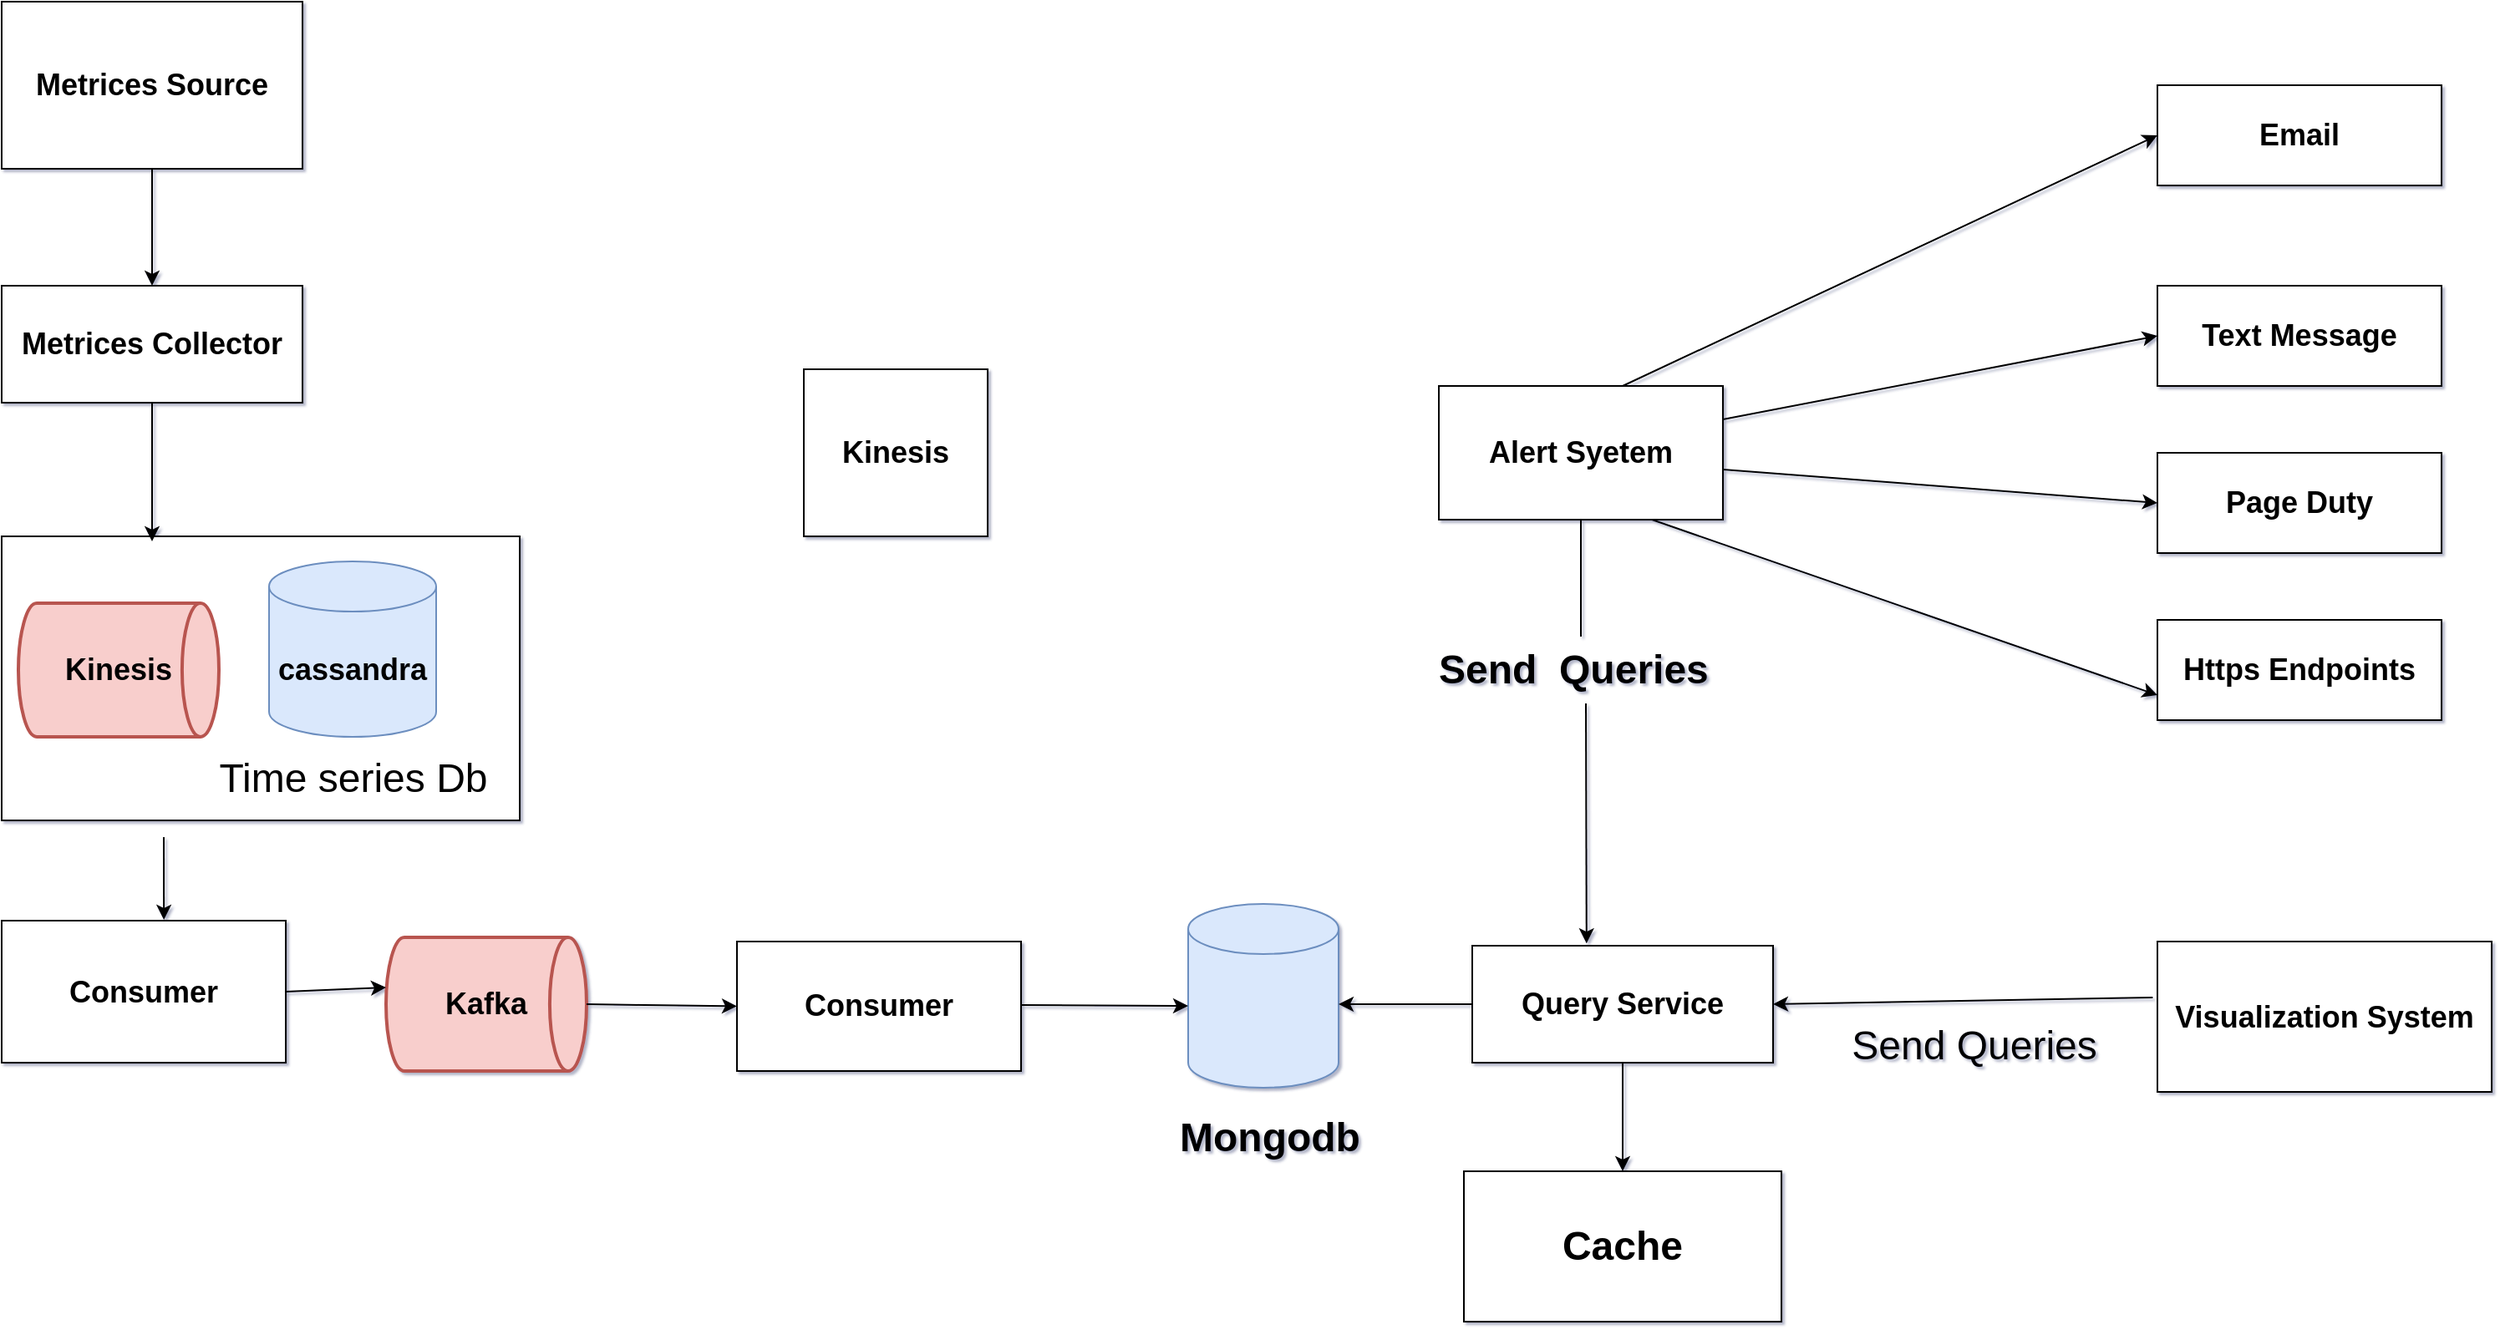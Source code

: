 <mxfile version="16.2.7" type="github">
  <diagram id="ZJvvMEEN9li1mQhJDmkr" name="Page-1">
    <mxGraphModel dx="1597" dy="3242" grid="1" gridSize="10" guides="1" tooltips="1" connect="1" arrows="1" fold="1" page="1" pageScale="1" pageWidth="1654" pageHeight="2336" background="#ffffff" math="0" shadow="1">
      <root>
        <mxCell id="0" />
        <mxCell id="1" parent="0" />
        <mxCell id="QLm1vupBQiNg1NUSUBey-1" value="&lt;b&gt;&lt;font style=&quot;font-size: 18px&quot;&gt;Metrices Source&lt;/font&gt;&lt;/b&gt;" style="rounded=0;whiteSpace=wrap;html=1;" parent="1" vertex="1">
          <mxGeometry x="20" y="-50" width="180" height="100" as="geometry" />
        </mxCell>
        <mxCell id="QLm1vupBQiNg1NUSUBey-3" value="" style="rounded=0;whiteSpace=wrap;html=1;" parent="1" vertex="1">
          <mxGeometry x="20" y="270" width="310" height="170" as="geometry" />
        </mxCell>
        <mxCell id="QLm1vupBQiNg1NUSUBey-5" value="&lt;span style=&quot;font-size: 18px&quot;&gt;&lt;b&gt;Kafka&lt;/b&gt;&lt;/span&gt;" style="strokeWidth=2;html=1;shape=mxgraph.flowchart.direct_data;whiteSpace=wrap;fillColor=#f8cecc;strokeColor=#b85450;" parent="1" vertex="1">
          <mxGeometry x="250" y="510" width="120" height="80" as="geometry" />
        </mxCell>
        <mxCell id="QLm1vupBQiNg1NUSUBey-8" value="" style="shape=cylinder3;whiteSpace=wrap;html=1;boundedLbl=1;backgroundOutline=1;size=15;fillColor=#dae8fc;strokeColor=#6c8ebf;" parent="1" vertex="1">
          <mxGeometry x="730" y="490" width="90" height="110" as="geometry" />
        </mxCell>
        <mxCell id="QLm1vupBQiNg1NUSUBey-9" value="&lt;h1&gt;Mongodb&lt;/h1&gt;" style="text;html=1;strokeColor=none;fillColor=none;spacing=5;spacingTop=-20;whiteSpace=wrap;overflow=hidden;rounded=0;" parent="1" vertex="1">
          <mxGeometry x="720" y="610" width="140" height="40" as="geometry" />
        </mxCell>
        <mxCell id="QLm1vupBQiNg1NUSUBey-10" value="&lt;b&gt;&lt;font style=&quot;font-size: 18px&quot;&gt;Metrices Collector&lt;/font&gt;&lt;/b&gt;" style="rounded=0;whiteSpace=wrap;html=1;" parent="1" vertex="1">
          <mxGeometry x="20" y="120" width="180" height="70" as="geometry" />
        </mxCell>
        <mxCell id="QLm1vupBQiNg1NUSUBey-13" value="&lt;b&gt;&lt;font style=&quot;font-size: 18px&quot;&gt;Consumer&lt;/font&gt;&lt;/b&gt;" style="rounded=0;whiteSpace=wrap;html=1;" parent="1" vertex="1">
          <mxGeometry x="20" y="500" width="170" height="85" as="geometry" />
        </mxCell>
        <mxCell id="QLm1vupBQiNg1NUSUBey-15" value="&lt;b&gt;&lt;font style=&quot;font-size: 18px&quot;&gt;Consumer&lt;/font&gt;&lt;/b&gt;" style="rounded=0;whiteSpace=wrap;html=1;" parent="1" vertex="1">
          <mxGeometry x="460" y="512.5" width="170" height="77.5" as="geometry" />
        </mxCell>
        <mxCell id="QLm1vupBQiNg1NUSUBey-16" value="&lt;span style=&quot;font-size: 18px&quot;&gt;&lt;b&gt;Query Service&lt;/b&gt;&lt;/span&gt;" style="rounded=0;whiteSpace=wrap;html=1;" parent="1" vertex="1">
          <mxGeometry x="900" y="515" width="180" height="70" as="geometry" />
        </mxCell>
        <mxCell id="QLm1vupBQiNg1NUSUBey-17" value="&lt;b&gt;&lt;font style=&quot;font-size: 24px&quot;&gt;Cache&lt;/font&gt;&lt;/b&gt;" style="rounded=0;whiteSpace=wrap;html=1;" parent="1" vertex="1">
          <mxGeometry x="895" y="650" width="190" height="90" as="geometry" />
        </mxCell>
        <mxCell id="QLm1vupBQiNg1NUSUBey-18" value="&lt;span style=&quot;font-size: 18px&quot;&gt;&lt;b&gt;Alert Syetem&lt;/b&gt;&lt;/span&gt;" style="rounded=0;whiteSpace=wrap;html=1;" parent="1" vertex="1">
          <mxGeometry x="880" y="180" width="170" height="80" as="geometry" />
        </mxCell>
        <mxCell id="QLm1vupBQiNg1NUSUBey-19" value="&lt;span style=&quot;font-size: 18px&quot;&gt;&lt;b&gt;Https Endpoints&lt;/b&gt;&lt;/span&gt;" style="rounded=0;whiteSpace=wrap;html=1;" parent="1" vertex="1">
          <mxGeometry x="1310" y="320" width="170" height="60" as="geometry" />
        </mxCell>
        <mxCell id="QLm1vupBQiNg1NUSUBey-20" value="&lt;span style=&quot;font-size: 18px&quot;&gt;&lt;b&gt;Email&lt;/b&gt;&lt;/span&gt;" style="rounded=0;whiteSpace=wrap;html=1;" parent="1" vertex="1">
          <mxGeometry x="1310" width="170" height="60" as="geometry" />
        </mxCell>
        <mxCell id="QLm1vupBQiNg1NUSUBey-27" style="edgeStyle=orthogonalEdgeStyle;rounded=0;orthogonalLoop=1;jettySize=auto;html=1;exitX=0.5;exitY=0;exitDx=0;exitDy=0;fontSize=18;" parent="1" source="QLm1vupBQiNg1NUSUBey-21" edge="1">
          <mxGeometry relative="1" as="geometry">
            <mxPoint x="1414.538" y="130" as="targetPoint" />
          </mxGeometry>
        </mxCell>
        <mxCell id="QLm1vupBQiNg1NUSUBey-21" value="&lt;span style=&quot;font-size: 18px&quot;&gt;&lt;b&gt;Text Message&lt;/b&gt;&lt;/span&gt;" style="rounded=0;whiteSpace=wrap;html=1;" parent="1" vertex="1">
          <mxGeometry x="1310" y="120" width="170" height="60" as="geometry" />
        </mxCell>
        <mxCell id="QLm1vupBQiNg1NUSUBey-22" value="&lt;span style=&quot;font-size: 18px&quot;&gt;&lt;b&gt;Page Duty&lt;/b&gt;&lt;/span&gt;" style="rounded=0;whiteSpace=wrap;html=1;" parent="1" vertex="1">
          <mxGeometry x="1310" y="220" width="170" height="60" as="geometry" />
        </mxCell>
        <mxCell id="QLm1vupBQiNg1NUSUBey-26" value="&lt;span style=&quot;font-size: 18px&quot;&gt;&lt;b&gt;Visualization System&lt;/b&gt;&lt;/span&gt;" style="rounded=0;whiteSpace=wrap;html=1;" parent="1" vertex="1">
          <mxGeometry x="1310" y="512.5" width="200" height="90" as="geometry" />
        </mxCell>
        <mxCell id="QLm1vupBQiNg1NUSUBey-29" value="" style="endArrow=classic;html=1;rounded=0;fontSize=18;entryX=0;entryY=0.5;entryDx=0;entryDy=0;exitX=0.647;exitY=0;exitDx=0;exitDy=0;exitPerimeter=0;" parent="1" source="QLm1vupBQiNg1NUSUBey-18" target="QLm1vupBQiNg1NUSUBey-20" edge="1">
          <mxGeometry width="50" height="50" relative="1" as="geometry">
            <mxPoint x="980" y="140" as="sourcePoint" />
            <mxPoint x="780" y="320" as="targetPoint" />
          </mxGeometry>
        </mxCell>
        <mxCell id="QLm1vupBQiNg1NUSUBey-30" value="" style="endArrow=classic;html=1;rounded=0;fontSize=18;entryX=0;entryY=0.5;entryDx=0;entryDy=0;exitX=1;exitY=0.25;exitDx=0;exitDy=0;" parent="1" source="QLm1vupBQiNg1NUSUBey-18" target="QLm1vupBQiNg1NUSUBey-21" edge="1">
          <mxGeometry width="50" height="50" relative="1" as="geometry">
            <mxPoint x="1050" y="160" as="sourcePoint" />
            <mxPoint x="1210" y="30" as="targetPoint" />
          </mxGeometry>
        </mxCell>
        <mxCell id="QLm1vupBQiNg1NUSUBey-32" value="" style="endArrow=classic;html=1;rounded=0;fontSize=18;entryX=0;entryY=0.5;entryDx=0;entryDy=0;" parent="1" target="QLm1vupBQiNg1NUSUBey-22" edge="1">
          <mxGeometry width="50" height="50" relative="1" as="geometry">
            <mxPoint x="1050" y="230" as="sourcePoint" />
            <mxPoint x="1190" y="230" as="targetPoint" />
          </mxGeometry>
        </mxCell>
        <mxCell id="QLm1vupBQiNg1NUSUBey-33" value="" style="endArrow=classic;html=1;rounded=0;fontSize=18;entryX=0;entryY=0.75;entryDx=0;entryDy=0;exitX=0.75;exitY=1;exitDx=0;exitDy=0;" parent="1" source="QLm1vupBQiNg1NUSUBey-18" target="QLm1vupBQiNg1NUSUBey-19" edge="1">
          <mxGeometry width="50" height="50" relative="1" as="geometry">
            <mxPoint x="989.99" y="160" as="sourcePoint" />
            <mxPoint x="1210" y="30" as="targetPoint" />
          </mxGeometry>
        </mxCell>
        <mxCell id="QLm1vupBQiNg1NUSUBey-34" value="" style="endArrow=none;html=1;rounded=0;fontSize=18;entryX=0.5;entryY=1;entryDx=0;entryDy=0;" parent="1" target="QLm1vupBQiNg1NUSUBey-18" edge="1">
          <mxGeometry width="50" height="50" relative="1" as="geometry">
            <mxPoint x="965" y="330" as="sourcePoint" />
            <mxPoint x="770" y="280" as="targetPoint" />
          </mxGeometry>
        </mxCell>
        <mxCell id="QLm1vupBQiNg1NUSUBey-35" value="&lt;h1&gt;Send&amp;nbsp; Queries&lt;/h1&gt;" style="text;html=1;strokeColor=none;fillColor=none;spacing=5;spacingTop=-20;whiteSpace=wrap;overflow=hidden;rounded=0;" parent="1" vertex="1">
          <mxGeometry x="875" y="330" width="180" height="40" as="geometry" />
        </mxCell>
        <mxCell id="QLm1vupBQiNg1NUSUBey-36" value="" style="endArrow=classic;html=1;rounded=0;fontSize=18;entryX=0.38;entryY=-0.02;entryDx=0;entryDy=0;entryPerimeter=0;" parent="1" target="QLm1vupBQiNg1NUSUBey-16" edge="1">
          <mxGeometry width="50" height="50" relative="1" as="geometry">
            <mxPoint x="968" y="370" as="sourcePoint" />
            <mxPoint x="980" y="480" as="targetPoint" />
          </mxGeometry>
        </mxCell>
        <mxCell id="QLm1vupBQiNg1NUSUBey-39" value="" style="endArrow=classic;html=1;rounded=1;fontSize=24;entryX=0.5;entryY=0;entryDx=0;entryDy=0;exitX=0.5;exitY=1;exitDx=0;exitDy=0;" parent="1" source="QLm1vupBQiNg1NUSUBey-16" target="QLm1vupBQiNg1NUSUBey-17" edge="1">
          <mxGeometry width="50" height="50" relative="1" as="geometry">
            <mxPoint x="690" y="480" as="sourcePoint" />
            <mxPoint x="740" y="430" as="targetPoint" />
          </mxGeometry>
        </mxCell>
        <mxCell id="QLm1vupBQiNg1NUSUBey-40" value="" style="endArrow=classic;html=1;rounded=1;fontSize=24;exitX=1;exitY=0.5;exitDx=0;exitDy=0;exitPerimeter=0;entryX=0;entryY=0.5;entryDx=0;entryDy=0;" parent="1" source="QLm1vupBQiNg1NUSUBey-5" target="QLm1vupBQiNg1NUSUBey-15" edge="1">
          <mxGeometry width="50" height="50" relative="1" as="geometry">
            <mxPoint x="690" y="480" as="sourcePoint" />
            <mxPoint x="440" y="550" as="targetPoint" />
          </mxGeometry>
        </mxCell>
        <mxCell id="QLm1vupBQiNg1NUSUBey-41" value="" style="endArrow=classic;html=1;rounded=1;fontSize=24;exitX=1;exitY=0.5;exitDx=0;exitDy=0;exitPerimeter=0;" parent="1" edge="1">
          <mxGeometry width="50" height="50" relative="1" as="geometry">
            <mxPoint x="630" y="550.54" as="sourcePoint" />
            <mxPoint x="730" y="551" as="targetPoint" />
          </mxGeometry>
        </mxCell>
        <mxCell id="QLm1vupBQiNg1NUSUBey-44" value="" style="endArrow=classic;html=1;rounded=1;fontSize=24;entryX=0.571;entryY=-0.006;entryDx=0;entryDy=0;entryPerimeter=0;" parent="1" target="QLm1vupBQiNg1NUSUBey-13" edge="1">
          <mxGeometry width="50" height="50" relative="1" as="geometry">
            <mxPoint x="117" y="450" as="sourcePoint" />
            <mxPoint x="120" y="490" as="targetPoint" />
          </mxGeometry>
        </mxCell>
        <mxCell id="QLm1vupBQiNg1NUSUBey-45" value="" style="endArrow=classic;html=1;rounded=1;fontSize=24;" parent="1" edge="1" source="QLm1vupBQiNg1NUSUBey-10">
          <mxGeometry width="50" height="50" relative="1" as="geometry">
            <mxPoint x="112.31" y="240" as="sourcePoint" />
            <mxPoint x="110" y="273" as="targetPoint" />
          </mxGeometry>
        </mxCell>
        <mxCell id="QLm1vupBQiNg1NUSUBey-46" value="" style="endArrow=classic;html=1;rounded=1;fontSize=24;exitX=0.5;exitY=1;exitDx=0;exitDy=0;entryX=0.5;entryY=0;entryDx=0;entryDy=0;" parent="1" source="QLm1vupBQiNg1NUSUBey-1" target="QLm1vupBQiNg1NUSUBey-10" edge="1">
          <mxGeometry width="50" height="50" relative="1" as="geometry">
            <mxPoint x="109.62" y="110" as="sourcePoint" />
            <mxPoint x="109" y="160" as="targetPoint" />
          </mxGeometry>
        </mxCell>
        <mxCell id="QLm1vupBQiNg1NUSUBey-48" value="" style="endArrow=classic;html=1;rounded=1;fontSize=24;exitX=1;exitY=0.5;exitDx=0;exitDy=0;entryX=0;entryY=0.375;entryDx=0;entryDy=0;entryPerimeter=0;" parent="1" source="QLm1vupBQiNg1NUSUBey-13" target="QLm1vupBQiNg1NUSUBey-5" edge="1">
          <mxGeometry width="50" height="50" relative="1" as="geometry">
            <mxPoint x="230.33" y="585" as="sourcePoint" />
            <mxPoint x="240" y="540" as="targetPoint" />
          </mxGeometry>
        </mxCell>
        <mxCell id="QLm1vupBQiNg1NUSUBey-49" value="" style="endArrow=classic;html=1;rounded=0;fontSize=18;entryX=1;entryY=0.5;entryDx=0;entryDy=0;exitX=-0.014;exitY=0.372;exitDx=0;exitDy=0;exitPerimeter=0;" parent="1" source="QLm1vupBQiNg1NUSUBey-26" target="QLm1vupBQiNg1NUSUBey-16" edge="1">
          <mxGeometry width="50" height="50" relative="1" as="geometry">
            <mxPoint x="978" y="380" as="sourcePoint" />
            <mxPoint x="978.4" y="523.6" as="targetPoint" />
          </mxGeometry>
        </mxCell>
        <mxCell id="QLm1vupBQiNg1NUSUBey-50" value="Send Queries" style="text;html=1;align=center;verticalAlign=middle;resizable=0;points=[];autosize=1;strokeColor=none;fillColor=none;fontSize=24;" parent="1" vertex="1">
          <mxGeometry x="1120" y="560" width="160" height="30" as="geometry" />
        </mxCell>
        <mxCell id="xBuPPBvkNrvAB6S6MzlM-3" value="" style="endArrow=classic;html=1;rounded=1;fontSize=24;exitX=0;exitY=0.5;exitDx=0;exitDy=0;entryX=1;entryY=0.545;entryDx=0;entryDy=0;entryPerimeter=0;" parent="1" source="QLm1vupBQiNg1NUSUBey-16" target="QLm1vupBQiNg1NUSUBey-8" edge="1">
          <mxGeometry width="50" height="50" relative="1" as="geometry">
            <mxPoint x="880" y="580" as="sourcePoint" />
            <mxPoint x="820" y="560" as="targetPoint" />
          </mxGeometry>
        </mxCell>
        <mxCell id="kDcWoAi_TzpZwLmm5Dsw-1" value="&lt;b style=&quot;font-size: 18px&quot;&gt;Kinesis&lt;/b&gt;" style="rounded=0;whiteSpace=wrap;html=1;" vertex="1" parent="1">
          <mxGeometry x="500" y="170" width="110" height="100" as="geometry" />
        </mxCell>
        <mxCell id="kDcWoAi_TzpZwLmm5Dsw-2" value="&lt;b style=&quot;font-size: 18px&quot;&gt;cassandra&lt;/b&gt;" style="shape=cylinder3;whiteSpace=wrap;html=1;boundedLbl=1;backgroundOutline=1;size=15;fillColor=#dae8fc;strokeColor=#6c8ebf;" vertex="1" parent="1">
          <mxGeometry x="180" y="285" width="100" height="105" as="geometry" />
        </mxCell>
        <mxCell id="kDcWoAi_TzpZwLmm5Dsw-3" value="Time series Db" style="text;html=1;align=center;verticalAlign=middle;resizable=0;points=[];autosize=1;strokeColor=none;fillColor=none;fontSize=24;" vertex="1" parent="1">
          <mxGeometry x="140" y="400" width="180" height="30" as="geometry" />
        </mxCell>
        <mxCell id="kDcWoAi_TzpZwLmm5Dsw-8" value="&lt;span style=&quot;font-size: 18px&quot;&gt;&lt;b&gt;Kinesis&lt;/b&gt;&lt;/span&gt;" style="strokeWidth=2;html=1;shape=mxgraph.flowchart.direct_data;whiteSpace=wrap;fillColor=#f8cecc;strokeColor=#b85450;" vertex="1" parent="1">
          <mxGeometry x="30" y="310" width="120" height="80" as="geometry" />
        </mxCell>
      </root>
    </mxGraphModel>
  </diagram>
</mxfile>
